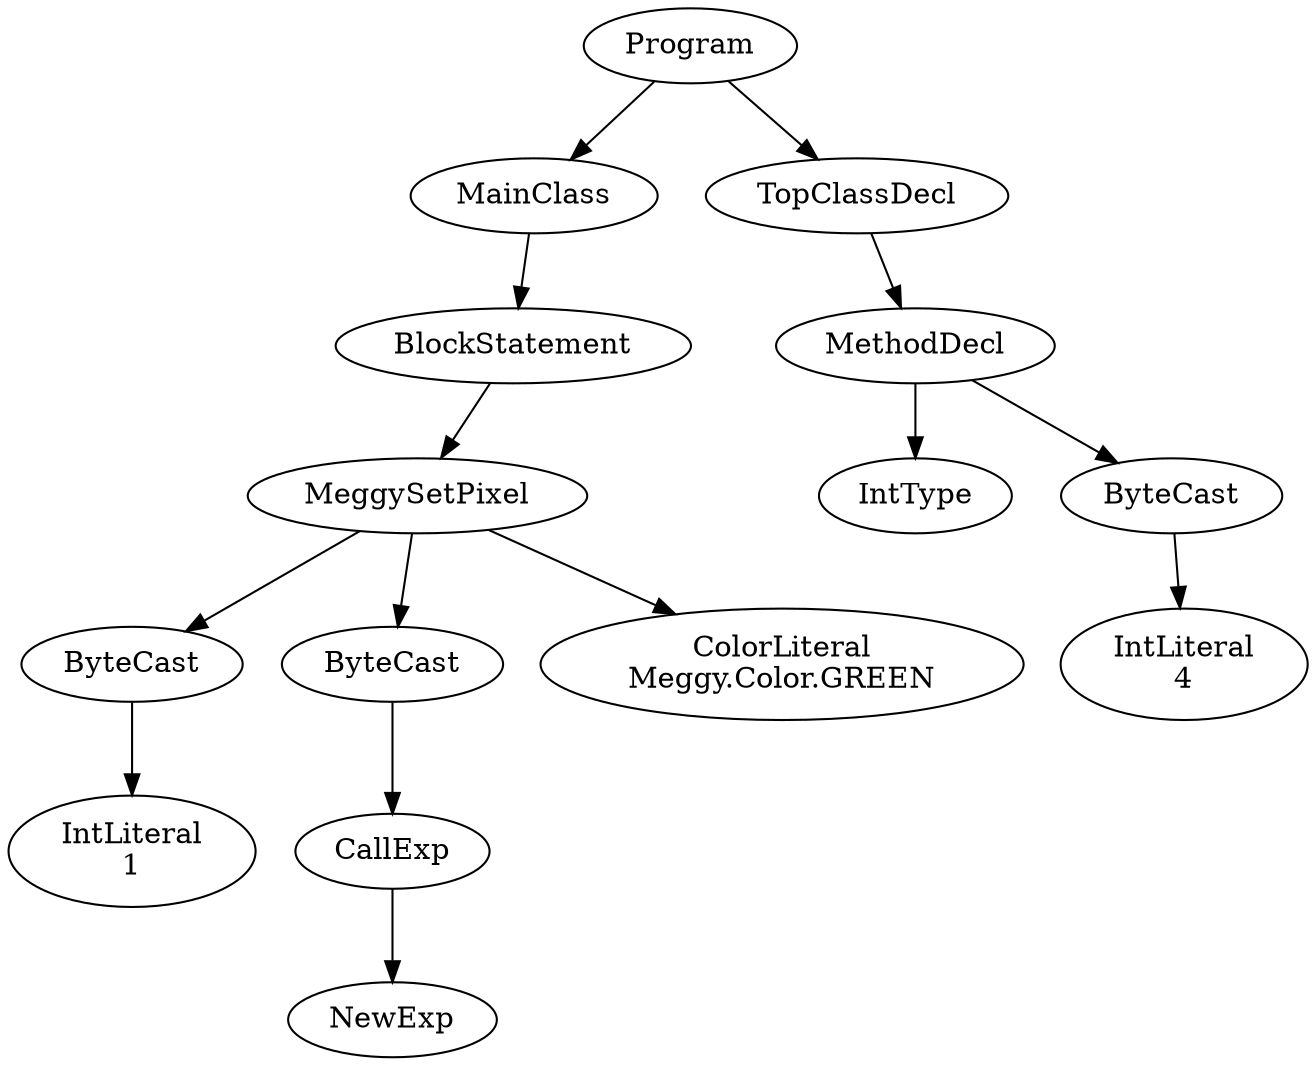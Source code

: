 digraph ASTGraph {
0 [ label="Program" ];
1 [ label="MainClass" ];
0 -> 1
2 [ label="BlockStatement" ];
1 -> 2
3 [ label="MeggySetPixel" ];
2 -> 3
4 [ label="ByteCast" ];
3 -> 4
5 [ label="IntLiteral\n1" ];
4 -> 5
6 [ label="ByteCast" ];
3 -> 6
7 [ label="CallExp" ];
6 -> 7
8 [ label="NewExp" ];
7 -> 8
9 [ label="ColorLiteral\nMeggy.Color.GREEN" ];
3 -> 9
10 [ label="TopClassDecl" ];
0 -> 10
11 [ label="MethodDecl" ];
10 -> 11
12 [ label="IntType" ];
11 -> 12
13 [ label="ByteCast" ];
11 -> 13
14 [ label="IntLiteral\n4" ];
13 -> 14
}
